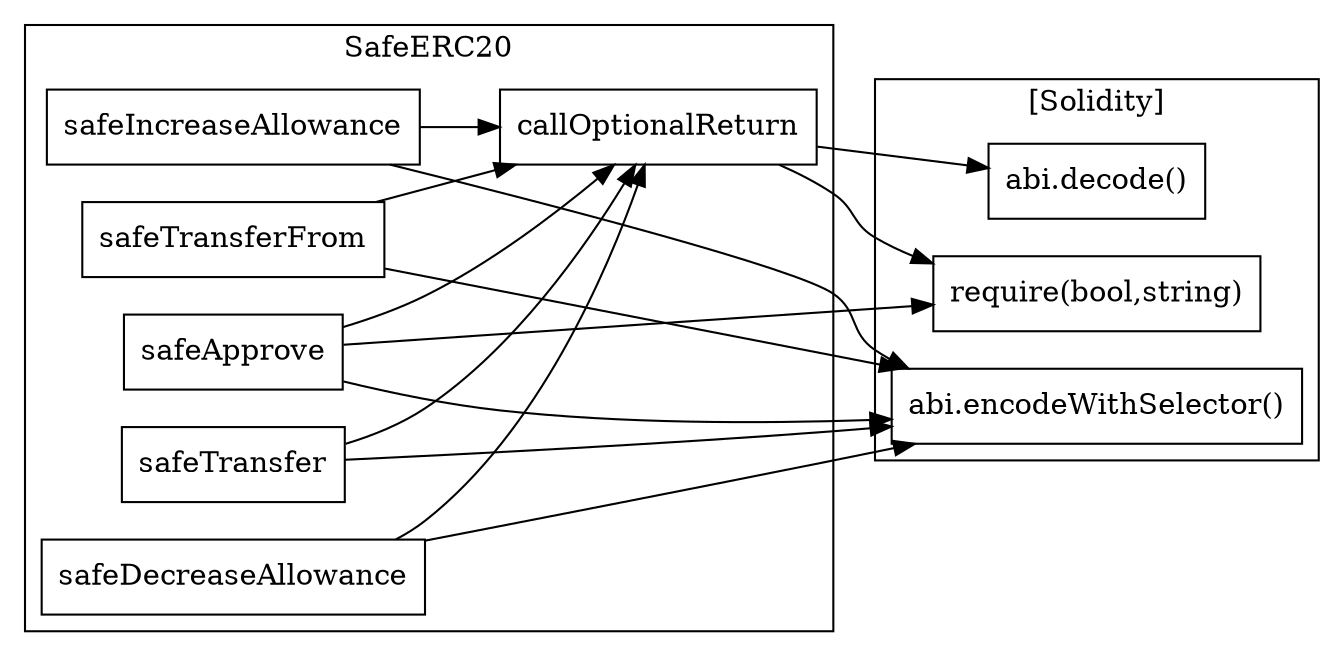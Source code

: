 strict digraph {
rankdir="LR"
node [shape=box]
subgraph cluster_1153_SafeERC20 {
label = "SafeERC20"
"1153_safeTransfer" [label="safeTransfer"]
"1153_safeDecreaseAllowance" [label="safeDecreaseAllowance"]
"1153_callOptionalReturn" [label="callOptionalReturn"]
"1153_safeIncreaseAllowance" [label="safeIncreaseAllowance"]
"1153_safeTransferFrom" [label="safeTransferFrom"]
"1153_safeApprove" [label="safeApprove"]
"1153_safeTransferFrom" -> "1153_callOptionalReturn"
"1153_safeApprove" -> "1153_callOptionalReturn"
"1153_safeIncreaseAllowance" -> "1153_callOptionalReturn"
"1153_safeDecreaseAllowance" -> "1153_callOptionalReturn"
"1153_safeTransfer" -> "1153_callOptionalReturn"
}subgraph cluster_solidity {
label = "[Solidity]"
"abi.encodeWithSelector()" 
"require(bool,string)" 
"abi.decode()" 
"1153_safeApprove" -> "abi.encodeWithSelector()"
"1153_safeTransfer" -> "abi.encodeWithSelector()"
"1153_safeIncreaseAllowance" -> "abi.encodeWithSelector()"
"1153_callOptionalReturn" -> "require(bool,string)"
"1153_safeApprove" -> "require(bool,string)"
"1153_safeTransferFrom" -> "abi.encodeWithSelector()"
"1153_safeDecreaseAllowance" -> "abi.encodeWithSelector()"
"1153_callOptionalReturn" -> "abi.decode()"
}
}